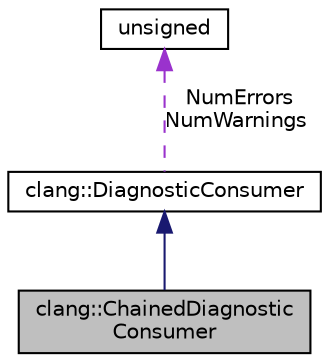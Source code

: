 digraph "clang::ChainedDiagnosticConsumer"
{
 // LATEX_PDF_SIZE
  bgcolor="transparent";
  edge [fontname="Helvetica",fontsize="10",labelfontname="Helvetica",labelfontsize="10"];
  node [fontname="Helvetica",fontsize="10",shape=record];
  Node1 [label="clang::ChainedDiagnostic\lConsumer",height=0.2,width=0.4,color="black", fillcolor="grey75", style="filled", fontcolor="black",tooltip="ChainedDiagnosticConsumer - Chain two diagnostic clients so that diagnostics go to the first client a..."];
  Node2 -> Node1 [dir="back",color="midnightblue",fontsize="10",style="solid",fontname="Helvetica"];
  Node2 [label="clang::DiagnosticConsumer",height=0.2,width=0.4,color="black",URL="$classclang_1_1DiagnosticConsumer.html",tooltip="Abstract interface, implemented by clients of the front-end, which formats and prints fully processed..."];
  Node3 -> Node2 [dir="back",color="darkorchid3",fontsize="10",style="dashed",label=" NumErrors\nNumWarnings" ,fontname="Helvetica"];
  Node3 [label="unsigned",height=0.2,width=0.4,color="black",URL="$classunsigned.html",tooltip=" "];
}
